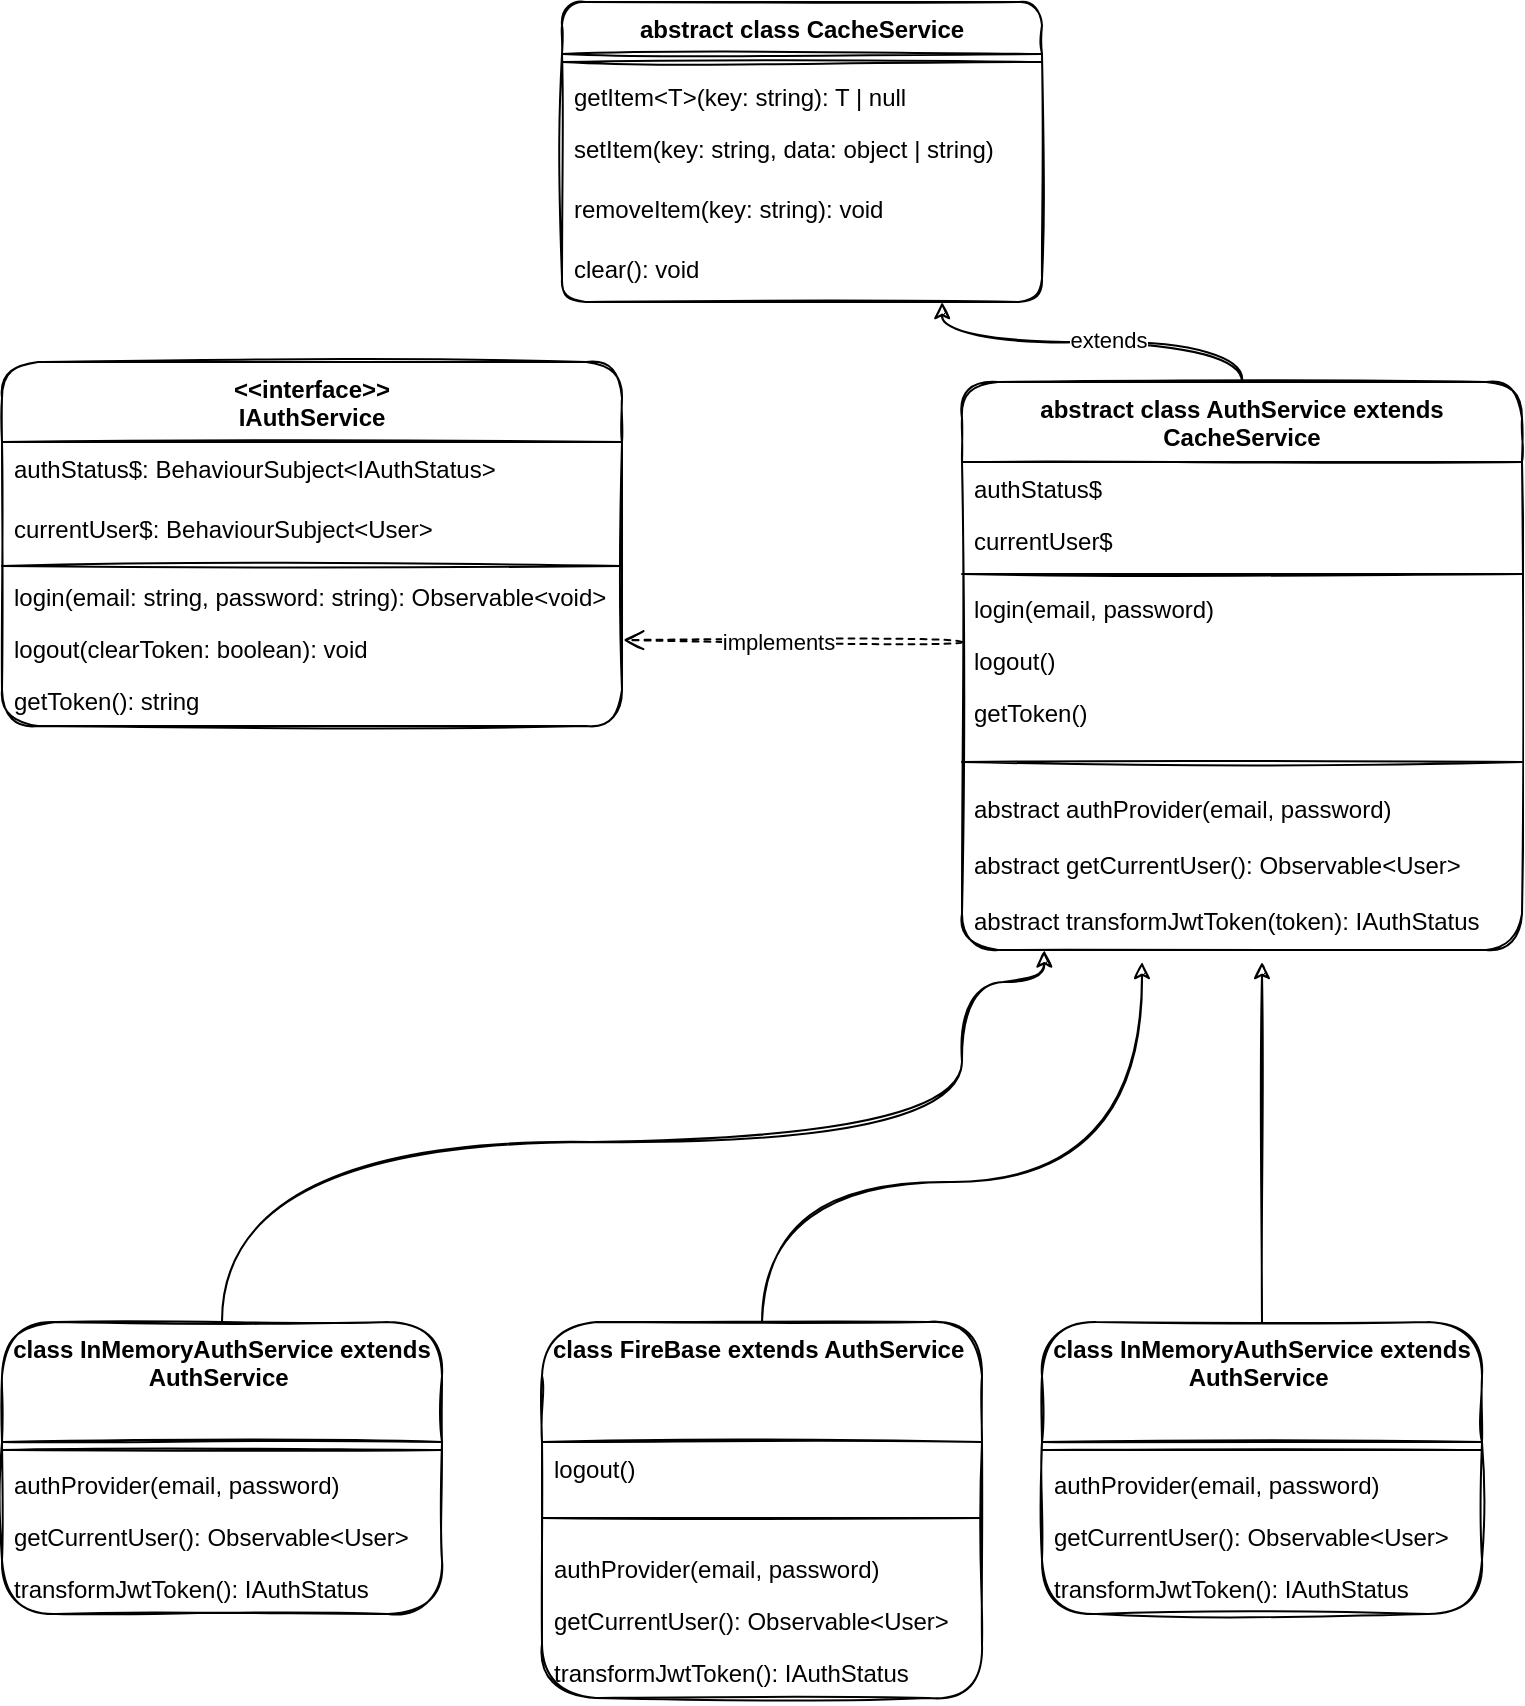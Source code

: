 <mxfile version="13.7.8" type="device"><diagram id="xQYF8i6JgkJdGmbAiOyd" name="Page-1"><mxGraphModel dx="1718" dy="1005" grid="1" gridSize="10" guides="1" tooltips="1" connect="1" arrows="1" fold="1" page="1" pageScale="1" pageWidth="827" pageHeight="1169" math="0" shadow="0"><root><object label="" id="0"><mxCell/></object><mxCell id="1" parent="0"/><mxCell id="HvQJ5qcSp37Vdqw8S1AV-1" value="abstract class CacheService" style="swimlane;fontStyle=1;align=center;verticalAlign=top;childLayout=stackLayout;horizontal=1;startSize=26;horizontalStack=0;resizeParent=1;resizeParentMax=0;resizeLast=0;collapsible=1;marginBottom=0;sketch=1;rounded=1;" vertex="1" parent="1"><mxGeometry x="310" y="20" width="240" height="150" as="geometry"/></mxCell><mxCell id="HvQJ5qcSp37Vdqw8S1AV-3" value="" style="line;strokeWidth=1;fillColor=none;align=left;verticalAlign=middle;spacingTop=-1;spacingLeft=3;spacingRight=3;rotatable=0;labelPosition=right;points=[];portConstraint=eastwest;sketch=1;rounded=1;" vertex="1" parent="HvQJ5qcSp37Vdqw8S1AV-1"><mxGeometry y="26" width="240" height="8" as="geometry"/></mxCell><mxCell id="HvQJ5qcSp37Vdqw8S1AV-4" value="getItem&lt;T&gt;(key: string): T | null&#10;" style="text;strokeColor=none;fillColor=none;align=left;verticalAlign=top;spacingLeft=4;spacingRight=4;overflow=hidden;rotatable=0;points=[[0,0.5],[1,0.5]];portConstraint=eastwest;sketch=1;rounded=1;" vertex="1" parent="HvQJ5qcSp37Vdqw8S1AV-1"><mxGeometry y="34" width="240" height="26" as="geometry"/></mxCell><mxCell id="HvQJ5qcSp37Vdqw8S1AV-5" value="setItem(key: string, data: object | string)&#10;" style="text;strokeColor=none;fillColor=none;align=left;verticalAlign=top;spacingLeft=4;spacingRight=4;overflow=hidden;rotatable=0;points=[[0,0.5],[1,0.5]];portConstraint=eastwest;sketch=1;rounded=1;" vertex="1" parent="HvQJ5qcSp37Vdqw8S1AV-1"><mxGeometry y="60" width="240" height="30" as="geometry"/></mxCell><mxCell id="HvQJ5qcSp37Vdqw8S1AV-10" value="removeItem(key: string): void" style="text;strokeColor=none;fillColor=none;align=left;verticalAlign=top;spacingLeft=4;spacingRight=4;overflow=hidden;rotatable=0;points=[[0,0.5],[1,0.5]];portConstraint=eastwest;sketch=1;rounded=1;" vertex="1" parent="HvQJ5qcSp37Vdqw8S1AV-1"><mxGeometry y="90" width="240" height="30" as="geometry"/></mxCell><mxCell id="HvQJ5qcSp37Vdqw8S1AV-11" value="clear(): void" style="text;strokeColor=none;fillColor=none;align=left;verticalAlign=top;spacingLeft=4;spacingRight=4;overflow=hidden;rotatable=0;points=[[0,0.5],[1,0.5]];portConstraint=eastwest;sketch=1;rounded=1;" vertex="1" parent="HvQJ5qcSp37Vdqw8S1AV-1"><mxGeometry y="120" width="240" height="30" as="geometry"/></mxCell><mxCell id="HvQJ5qcSp37Vdqw8S1AV-15" value="&lt;&lt;interface&gt;&gt;&#10;IAuthService" style="swimlane;fontStyle=1;align=center;verticalAlign=top;childLayout=stackLayout;horizontal=1;startSize=40;horizontalStack=0;resizeParent=1;resizeParentMax=0;resizeLast=0;collapsible=1;marginBottom=0;sketch=1;rounded=1;" vertex="1" parent="1"><mxGeometry x="30" y="200" width="310" height="182" as="geometry"/></mxCell><mxCell id="HvQJ5qcSp37Vdqw8S1AV-16" value="authStatus$: BehaviourSubject&lt;IAuthStatus&gt;" style="text;strokeColor=none;fillColor=none;align=left;verticalAlign=top;spacingLeft=4;spacingRight=4;overflow=hidden;rotatable=0;points=[[0,0.5],[1,0.5]];portConstraint=eastwest;whiteSpace=wrap;sketch=1;rounded=1;" vertex="1" parent="HvQJ5qcSp37Vdqw8S1AV-15"><mxGeometry y="40" width="310" height="30" as="geometry"/></mxCell><mxCell id="HvQJ5qcSp37Vdqw8S1AV-19" value="currentUser$: BehaviourSubject&lt;User&gt;" style="text;strokeColor=none;fillColor=none;align=left;verticalAlign=top;spacingLeft=4;spacingRight=4;overflow=hidden;rotatable=0;points=[[0,0.5],[1,0.5]];portConstraint=eastwest;whiteSpace=wrap;sketch=1;rounded=1;" vertex="1" parent="HvQJ5qcSp37Vdqw8S1AV-15"><mxGeometry y="70" width="310" height="30" as="geometry"/></mxCell><mxCell id="HvQJ5qcSp37Vdqw8S1AV-17" value="" style="line;strokeWidth=1;fillColor=none;align=left;verticalAlign=middle;spacingTop=-1;spacingLeft=3;spacingRight=3;rotatable=0;labelPosition=right;points=[];portConstraint=eastwest;sketch=1;rounded=1;" vertex="1" parent="HvQJ5qcSp37Vdqw8S1AV-15"><mxGeometry y="100" width="310" height="4" as="geometry"/></mxCell><mxCell id="HvQJ5qcSp37Vdqw8S1AV-18" value="login(email: string, password: string): Observable&lt;void&gt;" style="text;strokeColor=none;fillColor=none;align=left;verticalAlign=top;spacingLeft=4;spacingRight=4;overflow=hidden;rotatable=0;points=[[0,0.5],[1,0.5]];portConstraint=eastwest;sketch=1;rounded=1;" vertex="1" parent="HvQJ5qcSp37Vdqw8S1AV-15"><mxGeometry y="104" width="310" height="26" as="geometry"/></mxCell><mxCell id="HvQJ5qcSp37Vdqw8S1AV-25" value="logout(clearToken: boolean): void" style="text;strokeColor=none;fillColor=none;align=left;verticalAlign=top;spacingLeft=4;spacingRight=4;overflow=hidden;rotatable=0;points=[[0,0.5],[1,0.5]];portConstraint=eastwest;sketch=1;rounded=1;" vertex="1" parent="HvQJ5qcSp37Vdqw8S1AV-15"><mxGeometry y="130" width="310" height="26" as="geometry"/></mxCell><mxCell id="HvQJ5qcSp37Vdqw8S1AV-26" value="getToken(): string" style="text;strokeColor=none;fillColor=none;align=left;verticalAlign=top;spacingLeft=4;spacingRight=4;overflow=hidden;rotatable=0;points=[[0,0.5],[1,0.5]];portConstraint=eastwest;sketch=1;rounded=1;" vertex="1" parent="HvQJ5qcSp37Vdqw8S1AV-15"><mxGeometry y="156" width="310" height="26" as="geometry"/></mxCell><mxCell id="HvQJ5qcSp37Vdqw8S1AV-48" style="edgeStyle=orthogonalEdgeStyle;orthogonalLoop=1;jettySize=auto;html=1;entryX=0.792;entryY=1;entryDx=0;entryDy=0;entryPerimeter=0;sketch=1;curved=1;" edge="1" parent="1" source="HvQJ5qcSp37Vdqw8S1AV-27" target="HvQJ5qcSp37Vdqw8S1AV-11"><mxGeometry relative="1" as="geometry"/></mxCell><mxCell id="HvQJ5qcSp37Vdqw8S1AV-53" value="extends" style="edgeLabel;html=1;align=center;verticalAlign=middle;resizable=0;points=[];sketch=1;rounded=1;" vertex="1" connectable="0" parent="HvQJ5qcSp37Vdqw8S1AV-48"><mxGeometry x="-0.082" y="-1" relative="1" as="geometry"><mxPoint as="offset"/></mxGeometry></mxCell><mxCell id="HvQJ5qcSp37Vdqw8S1AV-27" value="abstract class AuthService extends CacheService" style="swimlane;fontStyle=1;align=center;verticalAlign=top;childLayout=stackLayout;horizontal=1;startSize=40;horizontalStack=0;resizeParent=1;resizeParentMax=0;resizeLast=0;collapsible=1;marginBottom=0;whiteSpace=wrap;sketch=1;rounded=1;" vertex="1" parent="1"><mxGeometry x="510" y="210" width="280" height="284" as="geometry"/></mxCell><mxCell id="HvQJ5qcSp37Vdqw8S1AV-28" value="authStatus$" style="text;strokeColor=none;fillColor=none;align=left;verticalAlign=top;spacingLeft=4;spacingRight=4;overflow=hidden;rotatable=0;points=[[0,0.5],[1,0.5]];portConstraint=eastwest;sketch=1;rounded=1;" vertex="1" parent="HvQJ5qcSp37Vdqw8S1AV-27"><mxGeometry y="40" width="280" height="26" as="geometry"/></mxCell><mxCell id="HvQJ5qcSp37Vdqw8S1AV-31" value="currentUser$" style="text;strokeColor=none;fillColor=none;align=left;verticalAlign=top;spacingLeft=4;spacingRight=4;overflow=hidden;rotatable=0;points=[[0,0.5],[1,0.5]];portConstraint=eastwest;sketch=1;rounded=1;" vertex="1" parent="HvQJ5qcSp37Vdqw8S1AV-27"><mxGeometry y="66" width="280" height="26" as="geometry"/></mxCell><mxCell id="HvQJ5qcSp37Vdqw8S1AV-29" value="" style="line;strokeWidth=1;fillColor=none;align=left;verticalAlign=middle;spacingTop=-1;spacingLeft=3;spacingRight=3;rotatable=0;labelPosition=right;points=[];portConstraint=eastwest;sketch=1;rounded=1;" vertex="1" parent="HvQJ5qcSp37Vdqw8S1AV-27"><mxGeometry y="92" width="280" height="8" as="geometry"/></mxCell><mxCell id="HvQJ5qcSp37Vdqw8S1AV-30" value="login(email, password)" style="text;strokeColor=none;fillColor=none;align=left;verticalAlign=top;spacingLeft=4;spacingRight=4;overflow=hidden;rotatable=0;points=[[0,0.5],[1,0.5]];portConstraint=eastwest;sketch=1;rounded=1;" vertex="1" parent="HvQJ5qcSp37Vdqw8S1AV-27"><mxGeometry y="100" width="280" height="26" as="geometry"/></mxCell><mxCell id="HvQJ5qcSp37Vdqw8S1AV-33" value="logout()" style="text;strokeColor=none;fillColor=none;align=left;verticalAlign=top;spacingLeft=4;spacingRight=4;overflow=hidden;rotatable=0;points=[[0,0.5],[1,0.5]];portConstraint=eastwest;sketch=1;rounded=1;" vertex="1" parent="HvQJ5qcSp37Vdqw8S1AV-27"><mxGeometry y="126" width="280" height="26" as="geometry"/></mxCell><mxCell id="HvQJ5qcSp37Vdqw8S1AV-32" value="getToken()" style="text;strokeColor=none;fillColor=none;align=left;verticalAlign=top;spacingLeft=4;spacingRight=4;overflow=hidden;rotatable=0;points=[[0,0.5],[1,0.5]];portConstraint=eastwest;sketch=1;rounded=1;" vertex="1" parent="HvQJ5qcSp37Vdqw8S1AV-27"><mxGeometry y="152" width="280" height="28" as="geometry"/></mxCell><mxCell id="HvQJ5qcSp37Vdqw8S1AV-34" value="" style="line;strokeWidth=1;fillColor=none;align=left;verticalAlign=middle;spacingTop=-1;spacingLeft=3;spacingRight=3;rotatable=0;labelPosition=right;points=[];portConstraint=eastwest;sketch=1;rounded=1;" vertex="1" parent="HvQJ5qcSp37Vdqw8S1AV-27"><mxGeometry y="180" width="280" height="20" as="geometry"/></mxCell><mxCell id="HvQJ5qcSp37Vdqw8S1AV-36" value="abstract authProvider(email, password)" style="text;strokeColor=none;fillColor=none;align=left;verticalAlign=top;spacingLeft=4;spacingRight=4;overflow=hidden;rotatable=0;points=[[0,0.5],[1,0.5]];portConstraint=eastwest;sketch=1;rounded=1;" vertex="1" parent="HvQJ5qcSp37Vdqw8S1AV-27"><mxGeometry y="200" width="280" height="28" as="geometry"/></mxCell><mxCell id="HvQJ5qcSp37Vdqw8S1AV-46" value="abstract getCurrentUser(): Observable&lt;User&gt;" style="text;strokeColor=none;fillColor=none;align=left;verticalAlign=top;spacingLeft=4;spacingRight=4;overflow=hidden;rotatable=0;points=[[0,0.5],[1,0.5]];portConstraint=eastwest;sketch=1;rounded=1;" vertex="1" parent="HvQJ5qcSp37Vdqw8S1AV-27"><mxGeometry y="228" width="280" height="28" as="geometry"/></mxCell><mxCell id="HvQJ5qcSp37Vdqw8S1AV-47" value="abstract transformJwtToken(token): IAuthStatus" style="text;strokeColor=none;fillColor=none;align=left;verticalAlign=top;spacingLeft=4;spacingRight=4;overflow=hidden;rotatable=0;points=[[0,0.5],[1,0.5]];portConstraint=eastwest;sketch=1;rounded=1;" vertex="1" parent="HvQJ5qcSp37Vdqw8S1AV-27"><mxGeometry y="256" width="280" height="28" as="geometry"/></mxCell><mxCell id="HvQJ5qcSp37Vdqw8S1AV-51" value="" style="html=1;verticalAlign=bottom;endArrow=open;dashed=1;endSize=8;entryX=1.002;entryY=0.347;entryDx=0;entryDy=0;entryPerimeter=0;sketch=1;curved=1;" edge="1" parent="1" target="HvQJ5qcSp37Vdqw8S1AV-25"><mxGeometry relative="1" as="geometry"><mxPoint x="510" y="340" as="sourcePoint"/><mxPoint x="430" y="340" as="targetPoint"/></mxGeometry></mxCell><mxCell id="HvQJ5qcSp37Vdqw8S1AV-52" value="implements" style="edgeLabel;html=1;align=center;verticalAlign=middle;resizable=0;points=[];sketch=1;rounded=1;" vertex="1" connectable="0" parent="HvQJ5qcSp37Vdqw8S1AV-51"><mxGeometry x="0.094" relative="1" as="geometry"><mxPoint as="offset"/></mxGeometry></mxCell><mxCell id="HvQJ5qcSp37Vdqw8S1AV-74" style="edgeStyle=orthogonalEdgeStyle;orthogonalLoop=1;jettySize=auto;html=1;exitX=0.5;exitY=0;exitDx=0;exitDy=0;sketch=1;curved=1;" edge="1" parent="1" source="HvQJ5qcSp37Vdqw8S1AV-60"><mxGeometry relative="1" as="geometry"><mxPoint x="600" y="500" as="targetPoint"/><Array as="points"><mxPoint x="410" y="610"/><mxPoint x="600" y="610"/><mxPoint x="600" y="500"/></Array></mxGeometry></mxCell><mxCell id="HvQJ5qcSp37Vdqw8S1AV-60" value="class FireBase extends AuthService " style="swimlane;fontStyle=1;align=center;verticalAlign=top;childLayout=stackLayout;horizontal=1;startSize=60;horizontalStack=0;resizeParent=1;resizeParentMax=0;resizeLast=0;collapsible=1;marginBottom=0;whiteSpace=wrap;sketch=1;rounded=1;" vertex="1" parent="1"><mxGeometry x="300" y="680" width="220" height="188" as="geometry"/></mxCell><mxCell id="HvQJ5qcSp37Vdqw8S1AV-70" value="logout()" style="text;strokeColor=none;fillColor=none;align=left;verticalAlign=top;spacingLeft=4;spacingRight=4;overflow=hidden;rotatable=0;points=[[0,0.5],[1,0.5]];portConstraint=eastwest;sketch=1;rounded=1;" vertex="1" parent="HvQJ5qcSp37Vdqw8S1AV-60"><mxGeometry y="60" width="220" height="26" as="geometry"/></mxCell><mxCell id="HvQJ5qcSp37Vdqw8S1AV-61" value="" style="line;strokeWidth=1;fillColor=none;align=left;verticalAlign=middle;spacingTop=-1;spacingLeft=3;spacingRight=3;rotatable=0;labelPosition=right;points=[];portConstraint=eastwest;sketch=1;rounded=1;" vertex="1" parent="HvQJ5qcSp37Vdqw8S1AV-60"><mxGeometry y="86" width="220" height="24" as="geometry"/></mxCell><mxCell id="HvQJ5qcSp37Vdqw8S1AV-62" value="authProvider(email, password)" style="text;strokeColor=none;fillColor=none;align=left;verticalAlign=top;spacingLeft=4;spacingRight=4;overflow=hidden;rotatable=0;points=[[0,0.5],[1,0.5]];portConstraint=eastwest;sketch=1;rounded=1;" vertex="1" parent="HvQJ5qcSp37Vdqw8S1AV-60"><mxGeometry y="110" width="220" height="26" as="geometry"/></mxCell><mxCell id="HvQJ5qcSp37Vdqw8S1AV-63" value="getCurrentUser(): Observable&lt;User&gt;" style="text;strokeColor=none;fillColor=none;align=left;verticalAlign=top;spacingLeft=4;spacingRight=4;overflow=hidden;rotatable=0;points=[[0,0.5],[1,0.5]];portConstraint=eastwest;sketch=1;rounded=1;" vertex="1" parent="HvQJ5qcSp37Vdqw8S1AV-60"><mxGeometry y="136" width="220" height="26" as="geometry"/></mxCell><mxCell id="HvQJ5qcSp37Vdqw8S1AV-64" value="transformJwtToken(): IAuthStatus" style="text;strokeColor=none;fillColor=none;align=left;verticalAlign=top;spacingLeft=4;spacingRight=4;overflow=hidden;rotatable=0;points=[[0,0.5],[1,0.5]];portConstraint=eastwest;sketch=1;rounded=1;" vertex="1" parent="HvQJ5qcSp37Vdqw8S1AV-60"><mxGeometry y="162" width="220" height="26" as="geometry"/></mxCell><mxCell id="HvQJ5qcSp37Vdqw8S1AV-72" style="edgeStyle=orthogonalEdgeStyle;orthogonalLoop=1;jettySize=auto;html=1;entryX=0.147;entryY=1.007;entryDx=0;entryDy=0;entryPerimeter=0;sketch=1;curved=1;" edge="1" parent="1" source="HvQJ5qcSp37Vdqw8S1AV-54" target="HvQJ5qcSp37Vdqw8S1AV-47"><mxGeometry relative="1" as="geometry"><Array as="points"><mxPoint x="140" y="590"/><mxPoint x="510" y="590"/><mxPoint x="510" y="510"/><mxPoint x="551" y="510"/></Array></mxGeometry></mxCell><mxCell id="HvQJ5qcSp37Vdqw8S1AV-54" value="class InMemoryAuthService extends AuthService " style="swimlane;fontStyle=1;align=center;verticalAlign=top;childLayout=stackLayout;horizontal=1;startSize=60;horizontalStack=0;resizeParent=1;resizeParentMax=0;resizeLast=0;collapsible=1;marginBottom=0;whiteSpace=wrap;sketch=1;rounded=1;" vertex="1" parent="1"><mxGeometry x="30" y="680" width="220" height="146" as="geometry"/></mxCell><mxCell id="HvQJ5qcSp37Vdqw8S1AV-56" value="" style="line;strokeWidth=1;fillColor=none;align=left;verticalAlign=middle;spacingTop=-1;spacingLeft=3;spacingRight=3;rotatable=0;labelPosition=right;points=[];portConstraint=eastwest;sketch=1;rounded=1;" vertex="1" parent="HvQJ5qcSp37Vdqw8S1AV-54"><mxGeometry y="60" width="220" height="8" as="geometry"/></mxCell><mxCell id="HvQJ5qcSp37Vdqw8S1AV-58" value="authProvider(email, password)" style="text;strokeColor=none;fillColor=none;align=left;verticalAlign=top;spacingLeft=4;spacingRight=4;overflow=hidden;rotatable=0;points=[[0,0.5],[1,0.5]];portConstraint=eastwest;sketch=1;rounded=1;" vertex="1" parent="HvQJ5qcSp37Vdqw8S1AV-54"><mxGeometry y="68" width="220" height="26" as="geometry"/></mxCell><mxCell id="HvQJ5qcSp37Vdqw8S1AV-59" value="getCurrentUser(): Observable&lt;User&gt;" style="text;strokeColor=none;fillColor=none;align=left;verticalAlign=top;spacingLeft=4;spacingRight=4;overflow=hidden;rotatable=0;points=[[0,0.5],[1,0.5]];portConstraint=eastwest;sketch=1;rounded=1;" vertex="1" parent="HvQJ5qcSp37Vdqw8S1AV-54"><mxGeometry y="94" width="220" height="26" as="geometry"/></mxCell><mxCell id="HvQJ5qcSp37Vdqw8S1AV-57" value="transformJwtToken(): IAuthStatus" style="text;strokeColor=none;fillColor=none;align=left;verticalAlign=top;spacingLeft=4;spacingRight=4;overflow=hidden;rotatable=0;points=[[0,0.5],[1,0.5]];portConstraint=eastwest;sketch=1;rounded=1;" vertex="1" parent="HvQJ5qcSp37Vdqw8S1AV-54"><mxGeometry y="120" width="220" height="26" as="geometry"/></mxCell><mxCell id="HvQJ5qcSp37Vdqw8S1AV-76" style="edgeStyle=orthogonalEdgeStyle;sketch=1;orthogonalLoop=1;jettySize=auto;html=1;curved=1;" edge="1" parent="1" source="HvQJ5qcSp37Vdqw8S1AV-65"><mxGeometry relative="1" as="geometry"><mxPoint x="660" y="500" as="targetPoint"/></mxGeometry></mxCell><mxCell id="HvQJ5qcSp37Vdqw8S1AV-65" value="class InMemoryAuthService extends AuthService " style="swimlane;fontStyle=1;align=center;verticalAlign=top;childLayout=stackLayout;horizontal=1;startSize=60;horizontalStack=0;resizeParent=1;resizeParentMax=0;resizeLast=0;collapsible=1;marginBottom=0;whiteSpace=wrap;sketch=1;rounded=1;" vertex="1" parent="1"><mxGeometry x="550" y="680" width="220" height="146" as="geometry"/></mxCell><mxCell id="HvQJ5qcSp37Vdqw8S1AV-66" value="" style="line;strokeWidth=1;fillColor=none;align=left;verticalAlign=middle;spacingTop=-1;spacingLeft=3;spacingRight=3;rotatable=0;labelPosition=right;points=[];portConstraint=eastwest;sketch=1;rounded=1;" vertex="1" parent="HvQJ5qcSp37Vdqw8S1AV-65"><mxGeometry y="60" width="220" height="8" as="geometry"/></mxCell><mxCell id="HvQJ5qcSp37Vdqw8S1AV-67" value="authProvider(email, password)" style="text;strokeColor=none;fillColor=none;align=left;verticalAlign=top;spacingLeft=4;spacingRight=4;overflow=hidden;rotatable=0;points=[[0,0.5],[1,0.5]];portConstraint=eastwest;sketch=1;rounded=1;" vertex="1" parent="HvQJ5qcSp37Vdqw8S1AV-65"><mxGeometry y="68" width="220" height="26" as="geometry"/></mxCell><mxCell id="HvQJ5qcSp37Vdqw8S1AV-68" value="getCurrentUser(): Observable&lt;User&gt;" style="text;strokeColor=none;fillColor=none;align=left;verticalAlign=top;spacingLeft=4;spacingRight=4;overflow=hidden;rotatable=0;points=[[0,0.5],[1,0.5]];portConstraint=eastwest;sketch=1;rounded=1;" vertex="1" parent="HvQJ5qcSp37Vdqw8S1AV-65"><mxGeometry y="94" width="220" height="26" as="geometry"/></mxCell><mxCell id="HvQJ5qcSp37Vdqw8S1AV-69" value="transformJwtToken(): IAuthStatus" style="text;strokeColor=none;fillColor=none;align=left;verticalAlign=top;spacingLeft=4;spacingRight=4;overflow=hidden;rotatable=0;points=[[0,0.5],[1,0.5]];portConstraint=eastwest;sketch=1;rounded=1;" vertex="1" parent="HvQJ5qcSp37Vdqw8S1AV-65"><mxGeometry y="120" width="220" height="26" as="geometry"/></mxCell></root></mxGraphModel></diagram></mxfile>
